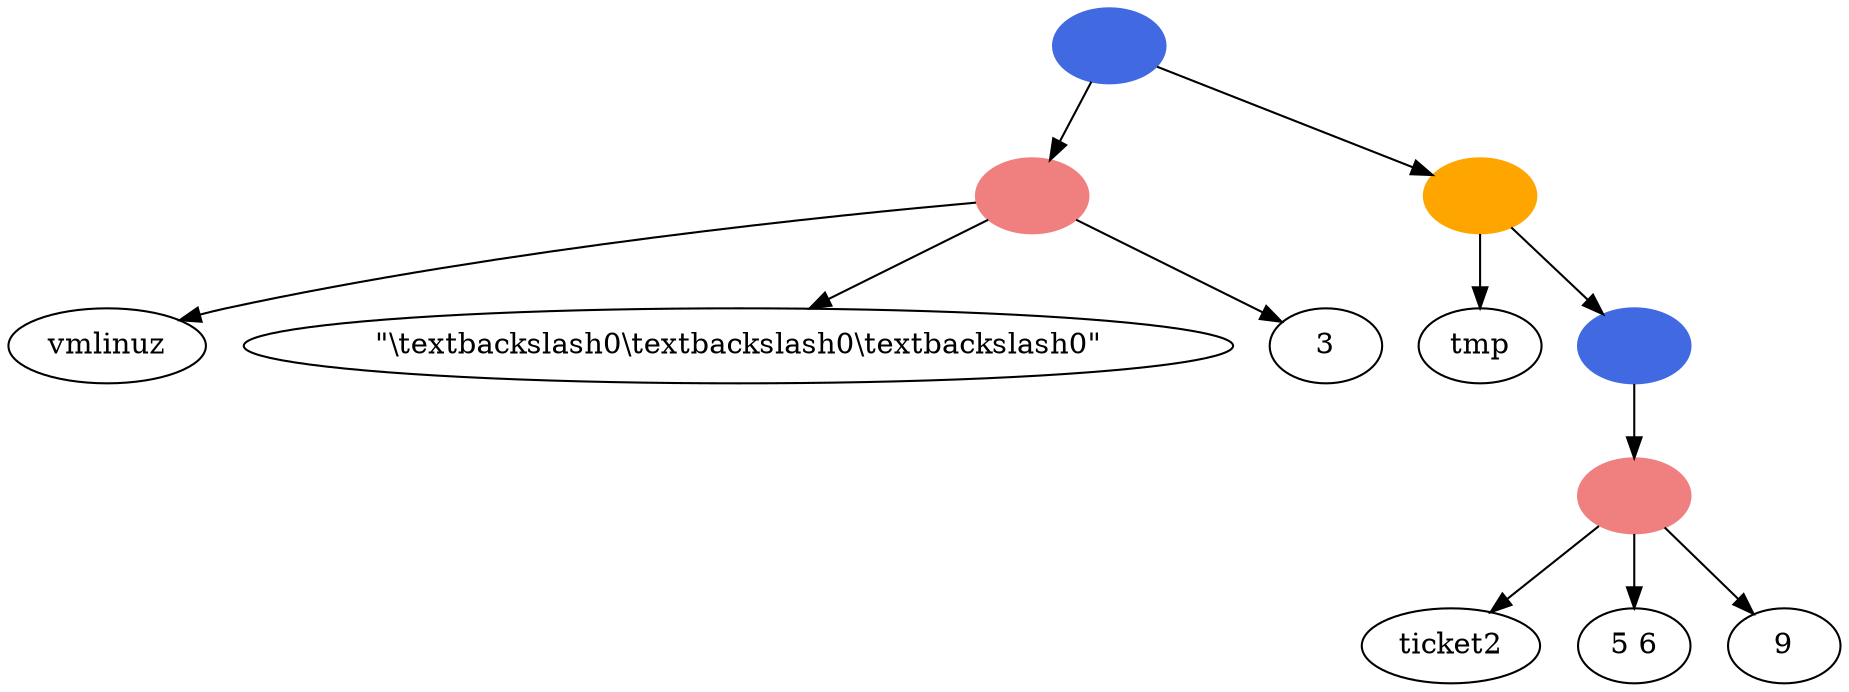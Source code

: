 digraph G {
  1 [label="",style=filled,color=royalblue];
  2 [label="",style=filled,color=lightcoral];
  1 -> 2;
  3 [label="vmlinuz"];
  2 -> 3;
  4 [label="\"\\textbackslash0\\textbackslash0\\textbackslash0\""];
  2 -> 4;
  5 [label=3];
  2 -> 5;
  6 [label="",style=filled,color=orange];
  1 -> 6
  7 [label="tmp"];
  6 -> 7;
  8 [label="",style=filled,color=royalblue];
  6 -> 8;
  13 [label="",style=filled,color=lightcoral];
  8 -> 13;
  14 [label="ticket2"];
  13 -> 14;
  15 [label="5 6"];
  13 -> 15;
  16 [label="9"];
  13 -> 16;
}